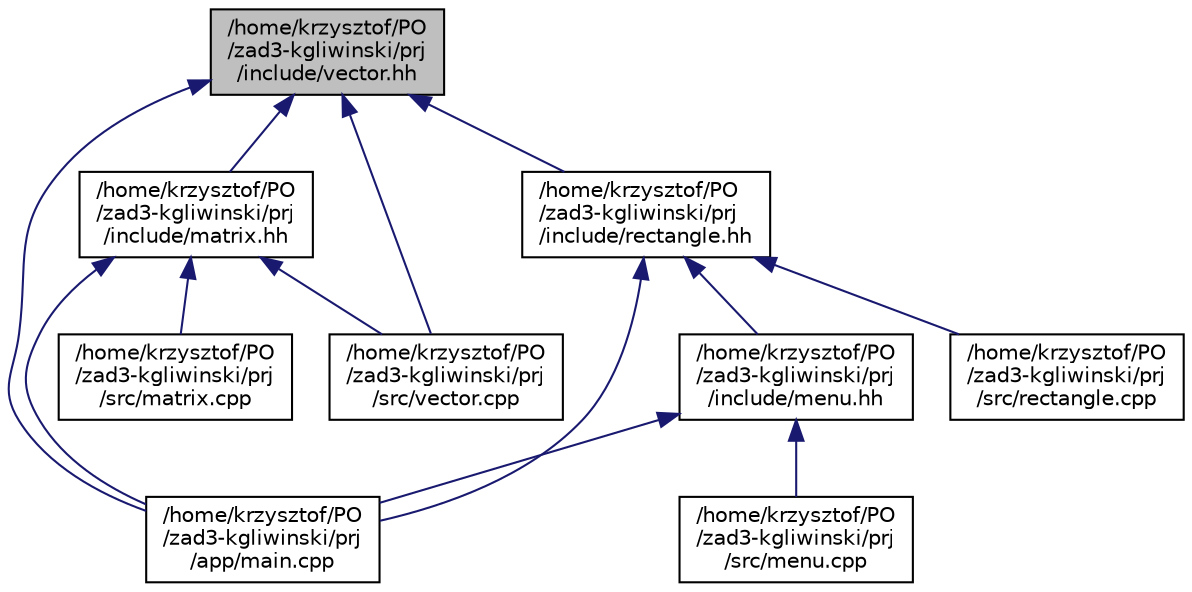 digraph "/home/krzysztof/PO/zad3-kgliwinski/prj/include/vector.hh"
{
 // LATEX_PDF_SIZE
  edge [fontname="Helvetica",fontsize="10",labelfontname="Helvetica",labelfontsize="10"];
  node [fontname="Helvetica",fontsize="10",shape=record];
  Node1 [label="/home/krzysztof/PO\l/zad3-kgliwinski/prj\l/include/vector.hh",height=0.2,width=0.4,color="black", fillcolor="grey75", style="filled", fontcolor="black",tooltip=" "];
  Node1 -> Node2 [dir="back",color="midnightblue",fontsize="10",style="solid",fontname="Helvetica"];
  Node2 [label="/home/krzysztof/PO\l/zad3-kgliwinski/prj\l/app/main.cpp",height=0.2,width=0.4,color="black", fillcolor="white", style="filled",URL="$app_2main_8cpp.html",tooltip=" "];
  Node1 -> Node3 [dir="back",color="midnightblue",fontsize="10",style="solid",fontname="Helvetica"];
  Node3 [label="/home/krzysztof/PO\l/zad3-kgliwinski/prj\l/include/matrix.hh",height=0.2,width=0.4,color="black", fillcolor="white", style="filled",URL="$matrix_8hh.html",tooltip=" "];
  Node3 -> Node2 [dir="back",color="midnightblue",fontsize="10",style="solid",fontname="Helvetica"];
  Node3 -> Node4 [dir="back",color="midnightblue",fontsize="10",style="solid",fontname="Helvetica"];
  Node4 [label="/home/krzysztof/PO\l/zad3-kgliwinski/prj\l/src/matrix.cpp",height=0.2,width=0.4,color="black", fillcolor="white", style="filled",URL="$matrix_8cpp.html",tooltip=" "];
  Node3 -> Node5 [dir="back",color="midnightblue",fontsize="10",style="solid",fontname="Helvetica"];
  Node5 [label="/home/krzysztof/PO\l/zad3-kgliwinski/prj\l/src/vector.cpp",height=0.2,width=0.4,color="black", fillcolor="white", style="filled",URL="$vector_8cpp.html",tooltip=" "];
  Node1 -> Node6 [dir="back",color="midnightblue",fontsize="10",style="solid",fontname="Helvetica"];
  Node6 [label="/home/krzysztof/PO\l/zad3-kgliwinski/prj\l/include/rectangle.hh",height=0.2,width=0.4,color="black", fillcolor="white", style="filled",URL="$rectangle_8hh.html",tooltip=" "];
  Node6 -> Node2 [dir="back",color="midnightblue",fontsize="10",style="solid",fontname="Helvetica"];
  Node6 -> Node7 [dir="back",color="midnightblue",fontsize="10",style="solid",fontname="Helvetica"];
  Node7 [label="/home/krzysztof/PO\l/zad3-kgliwinski/prj\l/include/menu.hh",height=0.2,width=0.4,color="black", fillcolor="white", style="filled",URL="$menu_8hh.html",tooltip=" "];
  Node7 -> Node2 [dir="back",color="midnightblue",fontsize="10",style="solid",fontname="Helvetica"];
  Node7 -> Node8 [dir="back",color="midnightblue",fontsize="10",style="solid",fontname="Helvetica"];
  Node8 [label="/home/krzysztof/PO\l/zad3-kgliwinski/prj\l/src/menu.cpp",height=0.2,width=0.4,color="black", fillcolor="white", style="filled",URL="$menu_8cpp.html",tooltip=" "];
  Node6 -> Node9 [dir="back",color="midnightblue",fontsize="10",style="solid",fontname="Helvetica"];
  Node9 [label="/home/krzysztof/PO\l/zad3-kgliwinski/prj\l/src/rectangle.cpp",height=0.2,width=0.4,color="black", fillcolor="white", style="filled",URL="$rectangle_8cpp.html",tooltip=" "];
  Node1 -> Node5 [dir="back",color="midnightblue",fontsize="10",style="solid",fontname="Helvetica"];
}
